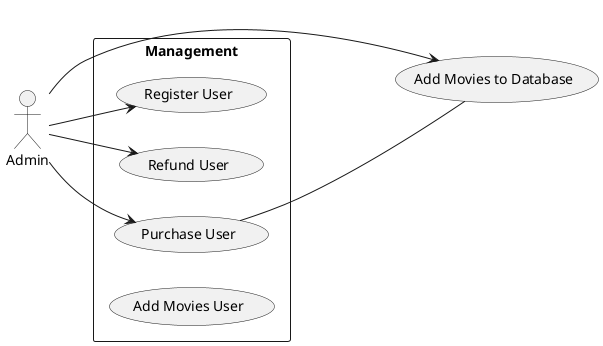 @startuml rectangle 
left to right direction    
actor Admin
rectangle "Management" as Management{
  (Register User)
  (Refund User)
  (Purchase User)
  (Add Movies User)
}
Admin --> (Register User)
Admin --> (Refund User)
Admin --> (Purchase User)
Admin --> (Add Movies to Database)
(Purchase User)---(Add Movies to Database)

@enduml
